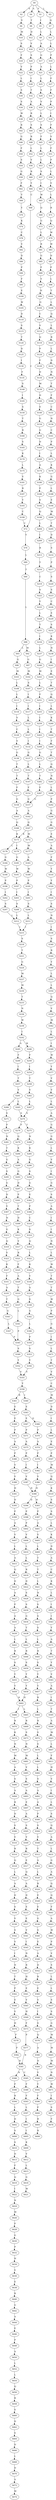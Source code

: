 strict digraph  {
	S0 -> S1 [ label = V ];
	S0 -> S2 [ label = S ];
	S0 -> S3 [ label = L ];
	S0 -> S4 [ label = A ];
	S1 -> S5 [ label = I ];
	S2 -> S6 [ label = V ];
	S3 -> S7 [ label = Q ];
	S4 -> S8 [ label = T ];
	S5 -> S9 [ label = L ];
	S6 -> S10 [ label = M ];
	S7 -> S11 [ label = L ];
	S8 -> S12 [ label = D ];
	S9 -> S13 [ label = A ];
	S10 -> S14 [ label = S ];
	S11 -> S15 [ label = L ];
	S12 -> S16 [ label = V ];
	S13 -> S17 [ label = G ];
	S14 -> S18 [ label = F ];
	S15 -> S19 [ label = P ];
	S16 -> S20 [ label = S ];
	S17 -> S21 [ label = A ];
	S18 -> S22 [ label = V ];
	S19 -> S23 [ label = L ];
	S20 -> S24 [ label = P ];
	S21 -> S25 [ label = L ];
	S22 -> S26 [ label = L ];
	S23 -> S27 [ label = F ];
	S24 -> S28 [ label = I ];
	S25 -> S29 [ label = S ];
	S26 -> S30 [ label = S ];
	S27 -> S31 [ label = F ];
	S28 -> S32 [ label = T ];
	S29 -> S33 [ label = V ];
	S30 -> S34 [ label = S ];
	S31 -> S35 [ label = P ];
	S32 -> S36 [ label = A ];
	S33 -> S37 [ label = L ];
	S34 -> S38 [ label = W ];
	S35 -> S39 [ label = I ];
	S36 -> S40 [ label = R ];
	S37 -> S41 [ label = S ];
	S38 -> S42 [ label = R ];
	S39 -> S43 [ label = F ];
	S40 -> S44 [ label = S ];
	S41 -> S45 [ label = F ];
	S42 -> S46 [ label = G ];
	S43 -> S47 [ label = V ];
	S44 -> S48 [ label = R ];
	S45 -> S49 [ label = L ];
	S46 -> S50 [ label = F ];
	S47 -> S51 [ label = F ];
	S48 -> S52 [ label = L ];
	S49 -> S53 [ label = L ];
	S50 -> S54 [ label = S ];
	S51 -> S55 [ label = P ];
	S52 -> S56 [ label = V ];
	S53 -> S57 [ label = S ];
	S54 -> S58 [ label = G ];
	S55 -> S59 [ label = L ];
	S56 -> S60 [ label = R ];
	S57 -> S61 [ label = I ];
	S58 -> S62 [ label = F ];
	S59 -> S63 [ label = V ];
	S60 -> S64 [ label = Y ];
	S61 -> S65 [ label = W ];
	S62 -> S66 [ label = Y ];
	S63 -> S67 [ label = L ];
	S64 -> S68 [ label = C ];
	S65 -> S69 [ label = Q ];
	S66 -> S70 [ label = Y ];
	S67 -> S71 [ label = R ];
	S68 -> S72 [ label = C ];
	S69 -> S73 [ label = G ];
	S70 -> S74 [ label = K ];
	S71 -> S75 [ label = Q ];
	S72 -> S76 [ label = Y ];
	S73 -> S77 [ label = L ];
	S74 -> S78 [ label = C ];
	S75 -> S79 [ label = W ];
	S76 -> S80 [ label = L ];
	S77 -> S81 [ label = R ];
	S78 -> S82 [ label = V ];
	S79 -> S83 [ label = W ];
	S80 -> S84 [ label = T ];
	S81 -> S85 [ label = G ];
	S82 -> S86 [ label = D ];
	S83 -> S87 [ label = D ];
	S84 -> S88 [ label = L ];
	S85 -> S89 [ label = F ];
	S86 -> S90 [ label = P ];
	S87 -> S91 [ label = P ];
	S88 -> S92 [ label = M ];
	S88 -> S93 [ label = L ];
	S89 -> S94 [ label = Y ];
	S90 -> S95 [ label = F ];
	S91 -> S96 [ label = L ];
	S92 -> S97 [ label = G ];
	S93 -> S98 [ label = G ];
	S94 -> S99 [ label = H ];
	S95 -> S100 [ label = E ];
	S96 -> S101 [ label = T ];
	S97 -> S102 [ label = M ];
	S98 -> S103 [ label = M ];
	S99 -> S104 [ label = G ];
	S100 -> S105 [ label = W ];
	S101 -> S106 [ label = L ];
	S102 -> S107 [ label = S ];
	S103 -> S108 [ label = L ];
	S104 -> S109 [ label = C ];
	S105 -> S110 [ label = D ];
	S106 -> S111 [ label = Q ];
	S107 -> S112 [ label = I ];
	S108 -> S113 [ label = L ];
	S109 -> S114 [ label = V ];
	S110 -> S115 [ label = S ];
	S111 -> S116 [ label = L ];
	S112 -> S117 [ label = I ];
	S113 -> S118 [ label = I ];
	S114 -> S119 [ label = Q ];
	S115 -> S120 [ label = T ];
	S116 -> S121 [ label = R ];
	S117 -> S122 [ label = L ];
	S118 -> S123 [ label = V ];
	S119 -> S124 [ label = P ];
	S120 -> S125 [ label = D ];
	S121 -> S126 [ label = L ];
	S122 -> S127 [ label = L ];
	S123 -> S128 [ label = C ];
	S124 -> S129 [ label = F ];
	S125 -> S130 [ label = I ];
	S126 -> S131 [ label = D ];
	S127 -> S132 [ label = I ];
	S128 -> S133 [ label = V ];
	S129 -> S134 [ label = D ];
	S130 -> S135 [ label = F ];
	S131 -> S136 [ label = N ];
	S132 -> S137 [ label = G ];
	S133 -> S138 [ label = G ];
	S134 -> S139 [ label = M ];
	S135 -> S140 [ label = S ];
	S136 -> S141 [ label = T ];
	S137 -> S142 [ label = L ];
	S138 -> S143 [ label = T ];
	S139 -> S144 [ label = D ];
	S140 -> S145 [ label = I ];
	S141 -> S146 [ label = F ];
	S142 -> S147 [ label = T ];
	S143 -> S148 [ label = T ];
	S144 -> S149 [ label = E ];
	S145 -> S150 [ label = S ];
	S146 -> S151 [ label = C ];
	S147 -> S152 [ label = F ];
	S148 -> S153 [ label = F ];
	S149 -> S154 [ label = G ];
	S150 -> S155 [ label = T ];
	S151 -> S156 [ label = N ];
	S152 -> S157 [ label = G ];
	S153 -> S158 [ label = G ];
	S154 -> S159 [ label = G ];
	S155 -> S160 [ label = R ];
	S156 -> S161 [ label = C ];
	S157 -> S162 [ label = A ];
	S158 -> S163 [ label = A ];
	S159 -> S164 [ label = D ];
	S160 -> S165 [ label = S ];
	S161 -> S166 [ label = P ];
	S162 -> S167 [ label = Q ];
	S163 -> S168 [ label = Q ];
	S164 -> S169 [ label = I ];
	S165 -> S170 [ label = K ];
	S166 -> S171 [ label = L ];
	S167 -> S172 [ label = M ];
	S167 -> S173 [ label = K ];
	S168 -> S173 [ label = K ];
	S169 -> S174 [ label = A ];
	S170 -> S175 [ label = L ];
	S171 -> S176 [ label = K ];
	S172 -> S177 [ label = M ];
	S173 -> S178 [ label = L ];
	S173 -> S179 [ label = I ];
	S174 -> S180 [ label = K ];
	S175 -> S181 [ label = V ];
	S176 -> S182 [ label = G ];
	S177 -> S183 [ label = A ];
	S178 -> S184 [ label = G ];
	S179 -> S185 [ label = G ];
	S180 -> S186 [ label = P ];
	S181 -> S187 [ label = R ];
	S182 -> S188 [ label = L ];
	S183 -> S189 [ label = W ];
	S184 -> S190 [ label = W ];
	S185 -> S191 [ label = W ];
	S186 -> S192 [ label = S ];
	S187 -> S193 [ label = Y ];
	S188 -> S194 [ label = E ];
	S189 -> S195 [ label = P ];
	S190 -> S196 [ label = P ];
	S191 -> S197 [ label = P ];
	S192 -> S198 [ label = Q ];
	S193 -> S199 [ label = C ];
	S194 -> S200 [ label = M ];
	S195 -> S201 [ label = I ];
	S196 -> S202 [ label = I ];
	S197 -> S203 [ label = I ];
	S198 -> S204 [ label = L ];
	S199 -> S72 [ label = C ];
	S200 -> S205 [ label = T ];
	S201 -> S206 [ label = S ];
	S202 -> S207 [ label = S ];
	S203 -> S208 [ label = S ];
	S204 -> S209 [ label = I ];
	S205 -> S210 [ label = D ];
	S206 -> S211 [ label = L ];
	S207 -> S212 [ label = L ];
	S208 -> S212 [ label = L ];
	S209 -> S213 [ label = R ];
	S210 -> S214 [ label = S ];
	S211 -> S215 [ label = I ];
	S212 -> S215 [ label = I ];
	S213 -> S216 [ label = Y ];
	S214 -> S217 [ label = P ];
	S215 -> S218 [ label = S ];
	S216 -> S219 [ label = C ];
	S217 -> S220 [ label = S ];
	S218 -> S221 [ label = T ];
	S219 -> S222 [ label = S ];
	S220 -> S223 [ label = S ];
	S221 -> S224 [ label = G ];
	S222 -> S225 [ label = Y ];
	S223 -> S226 [ label = C ];
	S224 -> S227 [ label = M ];
	S225 -> S228 [ label = L ];
	S226 -> S229 [ label = E ];
	S227 -> S230 [ label = M ];
	S228 -> S231 [ label = T ];
	S229 -> S232 [ label = S ];
	S230 -> S233 [ label = T ];
	S231 -> S234 [ label = I ];
	S232 -> S235 [ label = K ];
	S233 -> S236 [ label = N ];
	S234 -> S237 [ label = L ];
	S235 -> S238 [ label = N ];
	S236 -> S239 [ label = W ];
	S237 -> S240 [ label = G ];
	S238 -> S241 [ label = I ];
	S239 -> S242 [ label = I ];
	S240 -> S243 [ label = M ];
	S241 -> S244 [ label = E ];
	S242 -> S245 [ label = A ];
	S242 -> S246 [ label = M ];
	S243 -> S247 [ label = L ];
	S244 -> S248 [ label = T ];
	S245 -> S249 [ label = F ];
	S246 -> S250 [ label = F ];
	S247 -> S251 [ label = F ];
	S248 -> S252 [ label = Q ];
	S249 -> S253 [ label = I ];
	S250 -> S254 [ label = I ];
	S251 -> S255 [ label = I ];
	S252 -> S256 [ label = L ];
	S253 -> S257 [ label = T ];
	S254 -> S258 [ label = T ];
	S255 -> S259 [ label = I ];
	S256 -> S260 [ label = K ];
	S257 -> S261 [ label = V ];
	S258 -> S262 [ label = V ];
	S259 -> S263 [ label = I ];
	S260 -> S264 [ label = T ];
	S261 -> S265 [ label = L ];
	S261 -> S266 [ label = I ];
	S262 -> S267 [ label = L ];
	S263 -> S268 [ label = I ];
	S264 -> S269 [ label = F ];
	S265 -> S270 [ label = S ];
	S266 -> S271 [ label = S ];
	S267 -> S270 [ label = S ];
	S268 -> S272 [ label = G ];
	S269 -> S273 [ label = T ];
	S270 -> S274 [ label = P ];
	S270 -> S275 [ label = T ];
	S271 -> S276 [ label = P ];
	S272 -> S277 [ label = L ];
	S273 -> S278 [ label = Q ];
	S274 -> S279 [ label = Q ];
	S275 -> S280 [ label = N ];
	S276 -> S281 [ label = N ];
	S277 -> S282 [ label = T ];
	S278 -> S283 [ label = N ];
	S279 -> S284 [ label = K ];
	S280 -> S285 [ label = K ];
	S281 -> S286 [ label = T ];
	S282 -> S287 [ label = F ];
	S283 -> S288 [ label = L ];
	S284 -> S289 [ label = A ];
	S285 -> S290 [ label = G ];
	S286 -> S291 [ label = G ];
	S287 -> S157 [ label = G ];
	S288 -> S292 [ label = P ];
	S289 -> S293 [ label = G ];
	S290 -> S294 [ label = S ];
	S291 -> S295 [ label = S ];
	S292 -> S296 [ label = G ];
	S293 -> S297 [ label = D ];
	S294 -> S298 [ label = G ];
	S295 -> S299 [ label = G ];
	S296 -> S300 [ label = G ];
	S297 -> S301 [ label = P ];
	S298 -> S302 [ label = E ];
	S299 -> S303 [ label = D ];
	S300 -> S304 [ label = E ];
	S301 -> S305 [ label = T ];
	S302 -> S306 [ label = P ];
	S303 -> S307 [ label = V ];
	S304 -> S308 [ label = A ];
	S305 -> S309 [ label = D ];
	S306 -> S310 [ label = C ];
	S307 -> S311 [ label = N ];
	S308 -> S312 [ label = F ];
	S309 -> S313 [ label = K ];
	S310 -> S314 [ label = S ];
	S311 -> S315 [ label = G ];
	S312 -> S316 [ label = Y ];
	S313 -> S317 [ label = V ];
	S314 -> S318 [ label = Q ];
	S315 -> S319 [ label = Q ];
	S316 -> S320 [ label = Y ];
	S317 -> S321 [ label = R ];
	S318 -> S322 [ label = L ];
	S319 -> S323 [ label = V ];
	S320 -> S324 [ label = I ];
	S321 -> S325 [ label = F ];
	S322 -> S326 [ label = K ];
	S323 -> S327 [ label = K ];
	S324 -> S328 [ label = S ];
	S325 -> S329 [ label = A ];
	S326 -> S330 [ label = Y ];
	S327 -> S331 [ label = F ];
	S328 -> S332 [ label = N ];
	S329 -> S333 [ label = T ];
	S330 -> S334 [ label = A ];
	S331 -> S335 [ label = A ];
	S332 -> S336 [ label = I ];
	S333 -> S337 [ label = G ];
	S334 -> S338 [ label = S ];
	S335 -> S339 [ label = T ];
	S336 -> S340 [ label = S ];
	S337 -> S341 [ label = L ];
	S338 -> S342 [ label = G ];
	S339 -> S343 [ label = G ];
	S340 -> S344 [ label = R ];
	S341 -> S345 [ label = P ];
	S342 -> S346 [ label = L ];
	S343 -> S347 [ label = L ];
	S344 -> S348 [ label = Y ];
	S345 -> S349 [ label = S ];
	S346 -> S350 [ label = P ];
	S347 -> S345 [ label = P ];
	S348 -> S351 [ label = L ];
	S349 -> S352 [ label = Y ];
	S350 -> S353 [ label = S ];
	S351 -> S354 [ label = L ];
	S352 -> S355 [ label = V ];
	S353 -> S356 [ label = Y ];
	S354 -> S357 [ label = Q ];
	S355 -> S358 [ label = Y ];
	S356 -> S355 [ label = V ];
	S357 -> S359 [ label = V ];
	S358 -> S360 [ label = I ];
	S358 -> S361 [ label = R ];
	S359 -> S362 [ label = M ];
	S360 -> S363 [ label = E ];
	S361 -> S364 [ label = E ];
	S362 -> S365 [ label = L ];
	S363 -> S366 [ label = D ];
	S363 -> S367 [ label = E ];
	S364 -> S368 [ label = E ];
	S365 -> S369 [ label = I ];
	S366 -> S370 [ label = P ];
	S367 -> S371 [ label = P ];
	S368 -> S372 [ label = P ];
	S369 -> S373 [ label = W ];
	S370 -> S374 [ label = A ];
	S371 -> S375 [ label = A ];
	S372 -> S376 [ label = A ];
	S373 -> S377 [ label = Y ];
	S374 -> S378 [ label = P ];
	S375 -> S379 [ label = P ];
	S376 -> S380 [ label = P ];
	S377 -> S381 [ label = V ];
	S378 -> S382 [ label = I ];
	S379 -> S383 [ label = I ];
	S380 -> S384 [ label = V ];
	S381 -> S385 [ label = V ];
	S382 -> S386 [ label = V ];
	S383 -> S387 [ label = V ];
	S384 -> S388 [ label = V ];
	S385 -> S389 [ label = L ];
	S386 -> S390 [ label = H ];
	S387 -> S390 [ label = H ];
	S388 -> S391 [ label = H ];
	S389 -> S392 [ label = A ];
	S390 -> S393 [ label = H ];
	S390 -> S394 [ label = D ];
	S391 -> S395 [ label = D ];
	S392 -> S396 [ label = G ];
	S393 -> S397 [ label = P ];
	S394 -> S398 [ label = P ];
	S395 -> S399 [ label = P ];
	S396 -> S400 [ label = G ];
	S397 -> S401 [ label = A ];
	S398 -> S402 [ label = P ];
	S399 -> S403 [ label = A ];
	S400 -> S404 [ label = L ];
	S401 -> S405 [ label = V ];
	S402 -> S406 [ label = V ];
	S403 -> S407 [ label = V ];
	S404 -> S408 [ label = V ];
	S405 -> S409 [ label = L ];
	S406 -> S410 [ label = L ];
	S407 -> S411 [ label = L ];
	S408 -> S412 [ label = I ];
	S409 -> S413 [ label = T ];
	S410 -> S414 [ label = L ];
	S411 -> S415 [ label = A ];
	S412 -> S416 [ label = G ];
	S413 -> S417 [ label = T ];
	S414 -> S418 [ label = R ];
	S415 -> S419 [ label = Q ];
	S416 -> S420 [ label = S ];
	S417 -> S421 [ label = L ];
	S418 -> S422 [ label = D ];
	S419 -> S423 [ label = D ];
	S420 -> S424 [ label = A ];
	S421 -> S425 [ label = N ];
	S422 -> S426 [ label = S ];
	S423 -> S427 [ label = A ];
	S424 -> S428 [ label = I ];
	S425 -> S429 [ label = S ];
	S426 -> S430 [ label = S ];
	S427 -> S431 [ label = P ];
	S428 -> S432 [ label = I ];
	S429 -> S433 [ label = S ];
	S430 -> S434 [ label = G ];
	S431 -> S435 [ label = A ];
	S432 -> S436 [ label = N ];
	S433 -> S437 [ label = S ];
	S434 -> S438 [ label = T ];
	S435 -> S439 [ label = A ];
	S436 -> S440 [ label = L ];
	S437 -> S441 [ label = L ];
	S438 -> S442 [ label = L ];
	S439 -> S443 [ label = L ];
	S440 -> S444 [ label = W ];
	S441 -> S445 [ label = R ];
	S442 -> S446 [ label = R ];
	S443 -> S447 [ label = R ];
	S444 -> S448 [ label = T ];
	S445 -> S449 [ label = S ];
	S446 -> S450 [ label = S ];
	S447 -> S451 [ label = S ];
	S448 -> S452 [ label = T ];
	S449 -> S453 [ label = Y ];
	S450 -> S454 [ label = Y ];
	S451 -> S455 [ label = Y ];
	S452 -> S456 [ label = W ];
	S453 -> S457 [ label = Y ];
	S454 -> S458 [ label = Y ];
	S455 -> S459 [ label = Y ];
	S456 -> S460 [ label = P ];
	S457 -> S461 [ label = R ];
	S458 -> S462 [ label = H ];
	S459 -> S462 [ label = H ];
	S460 -> S463 [ label = G ];
	S461 -> S464 [ label = L ];
	S462 -> S465 [ label = L ];
	S462 -> S466 [ label = I ];
	S463 -> S467 [ label = I ];
	S464 -> S468 [ label = R ];
	S465 -> S469 [ label = R ];
	S466 -> S470 [ label = R ];
	S467 -> S471 [ label = L ];
	S468 -> S472 [ label = S ];
	S469 -> S473 [ label = S ];
	S470 -> S474 [ label = K ];
	S471 -> S475 [ label = T ];
	S472 -> S476 [ label = S ];
	S473 -> S477 [ label = N ];
	S474 -> S478 [ label = N ];
	S475 -> S479 [ label = V ];
	S476 -> S480 [ label = L ];
	S477 -> S481 [ label = M ];
	S478 -> S482 [ label = M ];
	S479 -> S483 [ label = C ];
	S480 -> S484 [ label = L ];
	S481 -> S485 [ label = V ];
	S482 -> S486 [ label = A ];
	S483 -> S487 [ label = M ];
	S484 -> S488 [ label = S ];
	S485 -> S489 [ label = S ];
	S486 -> S490 [ label = S ];
	S487 -> S491 [ label = D ];
	S488 -> S492 [ label = A ];
	S489 -> S493 [ label = A ];
	S490 -> S494 [ label = A ];
	S491 -> S495 [ label = I ];
	S492 -> S496 [ label = A ];
	S493 -> S497 [ label = E ];
	S494 -> S498 [ label = R ];
	S495 -> S499 [ label = L ];
	S496 -> S500 [ label = P ];
	S497 -> S501 [ label = A ];
	S498 -> S502 [ label = D ];
	S499 -> S503 [ label = E ];
	S500 -> S504 [ label = S ];
	S501 -> S505 [ label = S ];
	S502 -> S506 [ label = S ];
	S503 -> S507 [ label = P ];
	S504 -> S508 [ label = V ];
	S505 -> S509 [ label = V ];
	S506 -> S510 [ label = V ];
	S507 -> S511 [ label = M ];
	S508 -> S512 [ label = T ];
	S509 -> S513 [ label = R ];
	S510 -> S514 [ label = R ];
	S511 -> S515 [ label = Q ];
	S512 -> S516 [ label = A ];
	S513 -> S517 [ label = E ];
	S514 -> S518 [ label = Q ];
	S515 -> S519 [ label = K ];
	S516 -> S520 [ label = L ];
	S517 -> S521 [ label = Q ];
	S518 -> S522 [ label = L ];
	S519 -> S523 [ label = S ];
	S520 -> S524 [ label = R ];
	S521 -> S525 [ label = A ];
	S522 -> S526 [ label = A ];
	S523 -> S527 [ label = S ];
	S524 -> S528 [ label = E ];
	S525 -> S529 [ label = D ];
	S526 -> S530 [ label = D ];
	S527 -> S531 [ label = L ];
	S528 -> S532 [ label = E ];
	S529 -> S533 [ label = E ];
	S530 -> S534 [ label = S ];
	S531 -> S535 [ label = K ];
	S532 -> S536 [ label = G ];
	S533 -> S537 [ label = E ];
	S534 -> S538 [ label = V ];
	S535 -> S539 [ label = D ];
	S536 -> S540 [ label = S ];
	S537 -> S541 [ label = V ];
	S538 -> S542 [ label = S ];
	S539 -> S543 [ label = A ];
	S540 -> S544 [ label = E ];
	S541 -> S545 [ label = I ];
	S542 -> S546 [ label = V ];
	S543 -> S547 [ label = C ];
	S544 -> S548 [ label = A ];
	S545 -> S549 [ label = N ];
	S546 -> S550 [ label = I ];
	S547 -> S551 [ label = K ];
	S548 -> S552 [ label = D ];
	S549 -> S553 [ label = R ];
	S550 -> S554 [ label = N ];
	S551 -> S555 [ label = L ];
	S552 -> S556 [ label = R ];
	S553 -> S557 [ label = H ];
	S554 -> S558 [ label = T ];
	S555 -> S559 [ label = I ];
	S556 -> S560 [ label = E ];
	S557 -> S561 [ label = E ];
	S558 -> S562 [ label = P ];
	S559 -> S563 [ label = I ];
	S560 -> S564 [ label = V ];
	S561 -> S565 [ label = V ];
	S562 -> S566 [ label = E ];
	S563 -> S567 [ label = Y ];
	S564 -> S568 [ label = I ];
	S565 -> S569 [ label = H ];
	S566 -> S570 [ label = V ];
	S567 -> S571 [ label = A ];
	S568 -> S572 [ label = S ];
	S569 -> S573 [ label = F ];
	S570 -> S574 [ label = H ];
	S571 -> S575 [ label = T ];
	S572 -> S576 [ label = Q ];
	S573 -> S577 [ label = P ];
	S574 -> S578 [ label = F ];
	S575 -> S579 [ label = Y ];
	S576 -> S580 [ label = A ];
	S577 -> S581 [ label = R ];
	S578 -> S582 [ label = P ];
	S579 -> S583 [ label = V ];
	S580 -> S584 [ label = D ];
	S581 -> S585 [ label = C ];
	S581 -> S586 [ label = N ];
	S582 -> S581 [ label = R ];
	S583 -> S587 [ label = A ];
	S584 -> S588 [ label = V ];
	S585 -> S589 [ label = F ];
	S586 -> S590 [ label = P ];
	S587 -> S591 [ label = I ];
	S588 -> S592 [ label = Y ];
	S589 -> S593 [ label = F ];
	S590 -> S594 [ label = R ];
	S591 -> S595 [ label = T ];
	S592 -> S596 [ label = F ];
	S593 -> S597 [ label = L ];
	S594 -> S598 [ label = L ];
	S595 -> S599 [ label = A ];
	S596 -> S600 [ label = P ];
	S597 -> S601 [ label = I ];
	S598 -> S602 [ label = D ];
	S599 -> S603 [ label = M ];
	S600 -> S604 [ label = R ];
	S601 -> S605 [ label = I ];
	S602 -> S606 [ label = S ];
	S603 -> S607 [ label = L ];
	S604 -> S608 [ label = R ];
	S605 -> S609 [ label = K ];
	S606 -> S610 [ label = S ];
	S607 -> S611 [ label = F ];
	S609 -> S612 [ label = V ];
	S610 -> S613 [ label = D ];
	S611 -> S614 [ label = H ];
	S612 -> S615 [ label = L ];
	S613 -> S616 [ label = F ];
	S614 -> S617 [ label = V ];
	S615 -> S618 [ label = G ];
	S616 -> S619 [ label = Q ];
	S617 -> S620 [ label = I ];
	S618 -> S621 [ label = M ];
	S619 -> S622 [ label = I ];
	S620 -> S623 [ label = L ];
	S622 -> S624 [ label = N ];
	S623 -> S625 [ label = S ];
	S624 -> S626 [ label = M ];
	S625 -> S627 [ label = Q ];
	S626 -> S628 [ label = P ];
	S627 -> S629 [ label = A ];
	S628 -> S630 [ label = G ];
	S629 -> S631 [ label = L ];
	S630 -> S632 [ label = P ];
	S631 -> S633 [ label = G ];
	S632 -> S634 [ label = H ];
	S633 -> S635 [ label = A ];
	S634 -> S636 [ label = V ];
	S635 -> S637 [ label = Q ];
	S636 -> S638 [ label = E ];
	S637 -> S639 [ label = Q ];
	S638 -> S640 [ label = R ];
	S639 -> S641 [ label = F ];
	S640 -> S642 [ label = G ];
	S641 -> S643 [ label = A ];
	S642 -> S644 [ label = A ];
	S643 -> S645 [ label = W ];
	S644 -> S646 [ label = E ];
	S645 -> S647 [ label = P ];
	S646 -> S648 [ label = P ];
	S647 -> S649 [ label = V ];
	S648 -> S650 [ label = A ];
	S649 -> S651 [ label = S ];
	S650 -> S652 [ label = L ];
	S651 -> S653 [ label = L ];
	S652 -> S654 [ label = L ];
	S653 -> S655 [ label = L ];
	S654 -> S656 [ label = Q ];
	S655 -> S657 [ label = S ];
	S656 -> S658 [ label = R ];
	S657 -> S659 [ label = S ];
	S658 -> S660 [ label = S ];
	S659 -> S661 [ label = G ];
	S660 -> S662 [ label = D ];
	S661 -> S663 [ label = M ];
	S662 -> S664 [ label = S ];
	S663 -> S665 [ label = M ];
	S664 -> S666 [ label = D ];
	S665 -> S667 [ label = M ];
	S666 -> S668 [ label = L ];
	S667 -> S669 [ label = N ];
	S668 -> S670 [ label = D ];
	S669 -> S671 [ label = W ];
	S670 -> S672 [ label = A ];
	S671 -> S673 [ label = I ];
	S672 -> S674 [ label = M ];
	S673 -> S675 [ label = S ];
	S675 -> S676 [ label = F ];
}
